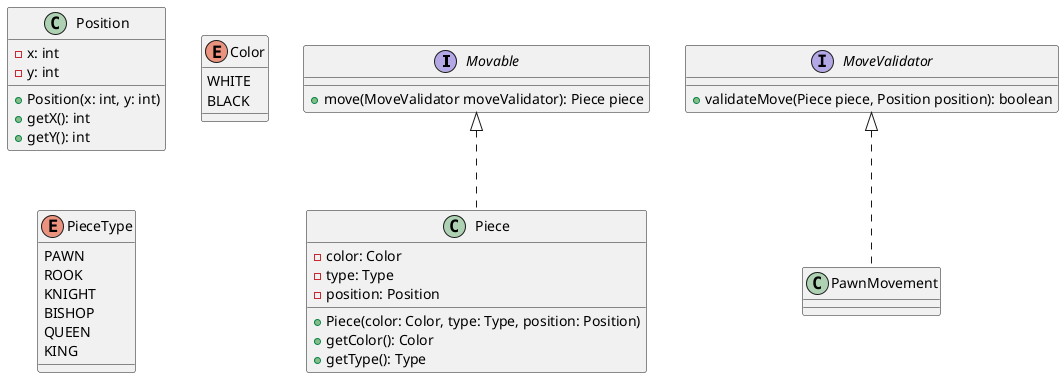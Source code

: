 @startuml
interface Movable{
    +move(MoveValidator moveValidator): Piece piece
}
class Piece implements Movable{
    -color: Color
    -type: Type
    -position: Position
    +Piece(color: Color, type: Type, position: Position)
    +getColor(): Color
    +getType(): Type
}
class Position{
    -x: int
    -y: int
    +Position(x: int, y: int)
    +getX(): int
    +getY(): int
}
enum Color{
    WHITE
    BLACK
}
enum PieceType{
    PAWN
    ROOK
    KNIGHT
    BISHOP
    QUEEN
    KING
}
interface MoveValidator{
    +validateMove(Piece piece, Position position): boolean
}
class PawnMovement implements MoveValidator{

}

@enduml